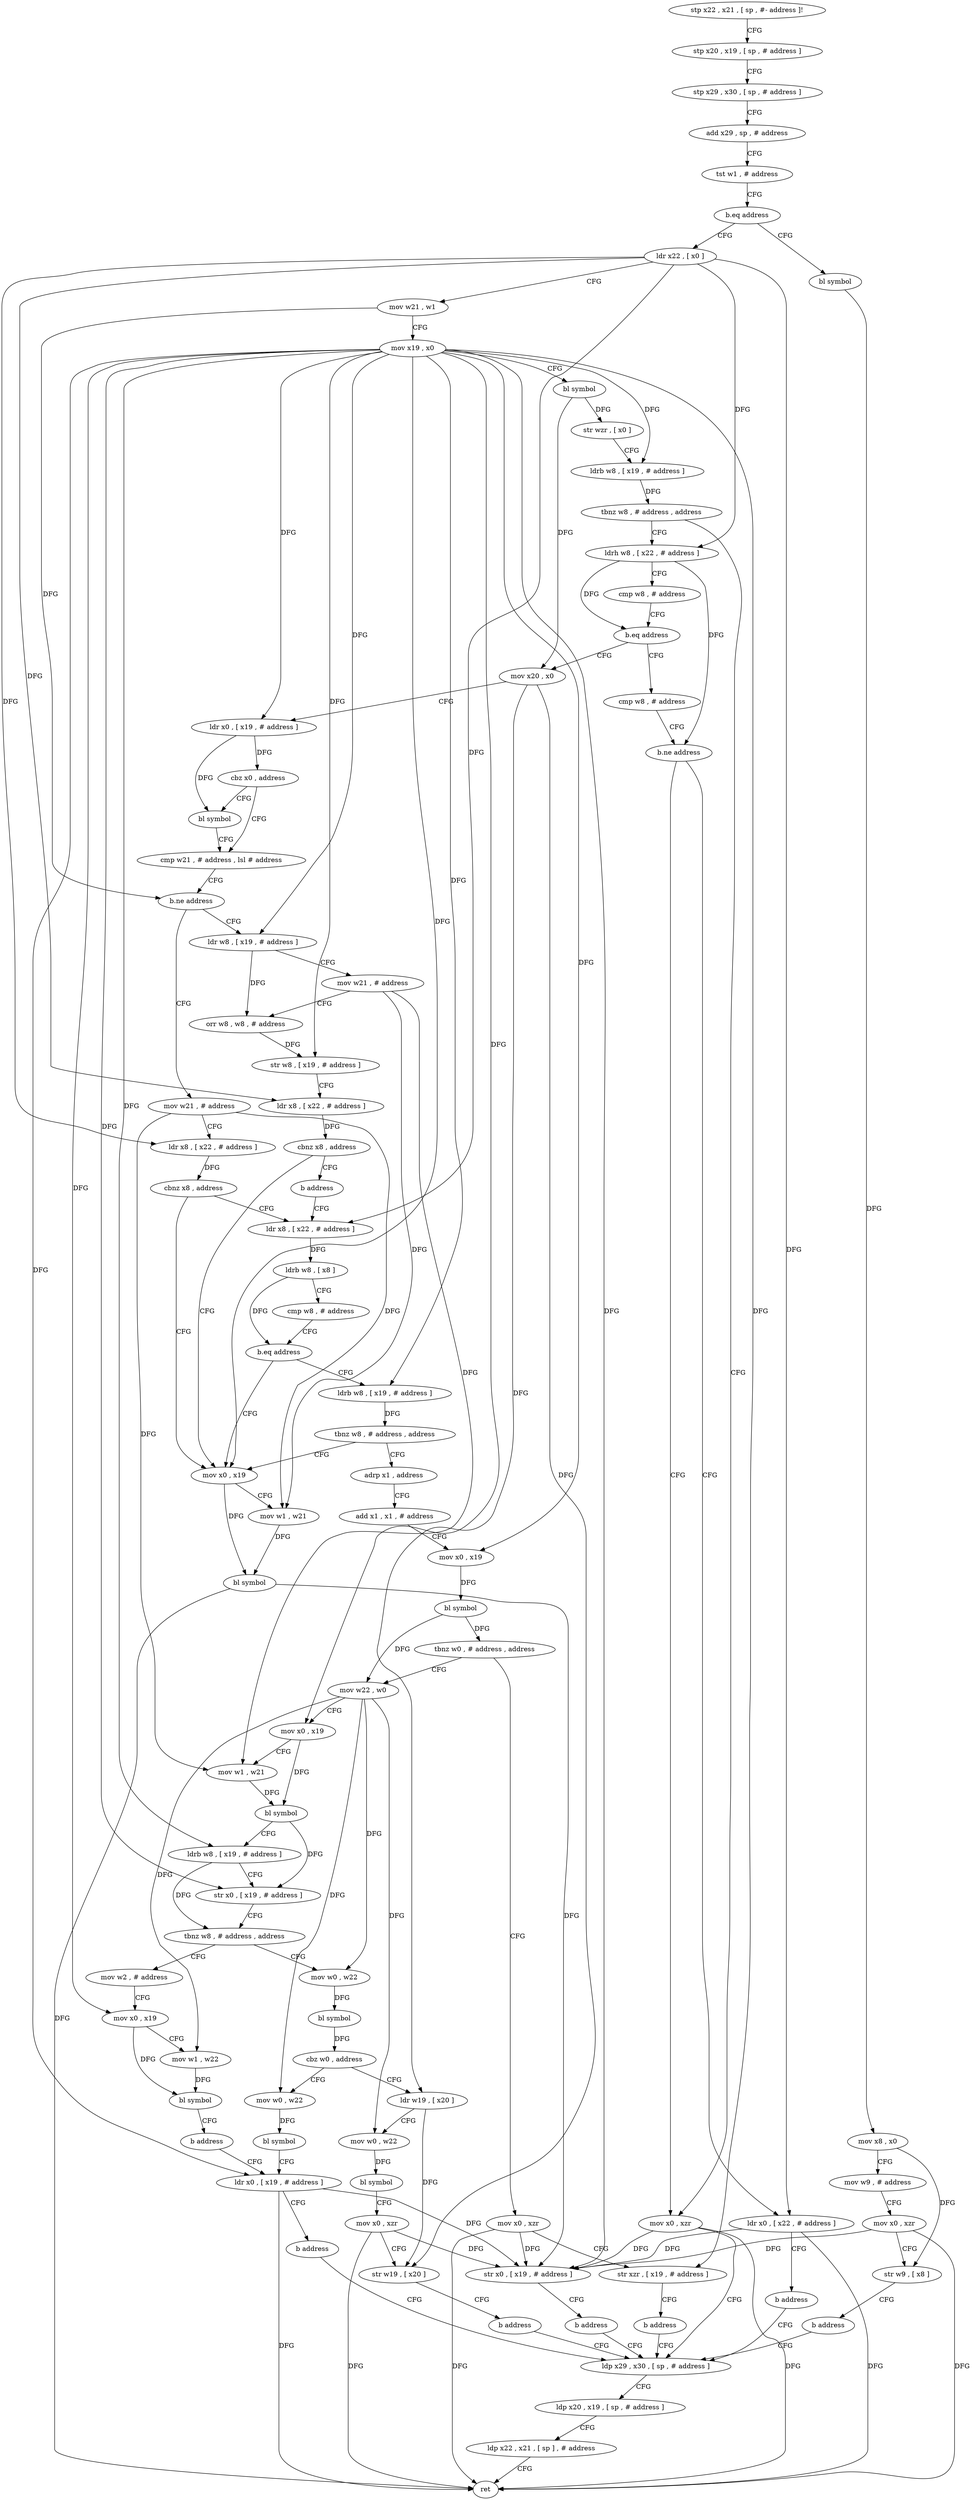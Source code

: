 digraph "func" {
"4215128" [label = "stp x22 , x21 , [ sp , #- address ]!" ]
"4215132" [label = "stp x20 , x19 , [ sp , # address ]" ]
"4215136" [label = "stp x29 , x30 , [ sp , # address ]" ]
"4215140" [label = "add x29 , sp , # address" ]
"4215144" [label = "tst w1 , # address" ]
"4215148" [label = "b.eq address" ]
"4215176" [label = "ldr x22 , [ x0 ]" ]
"4215152" [label = "bl symbol" ]
"4215180" [label = "mov w21 , w1" ]
"4215184" [label = "mov x19 , x0" ]
"4215188" [label = "bl symbol" ]
"4215192" [label = "str wzr , [ x0 ]" ]
"4215196" [label = "ldrb w8 , [ x19 , # address ]" ]
"4215200" [label = "tbnz w8 , # address , address" ]
"4215232" [label = "mov x0 , xzr" ]
"4215204" [label = "ldrh w8 , [ x22 , # address ]" ]
"4215156" [label = "mov x8 , x0" ]
"4215160" [label = "mov w9 , # address" ]
"4215164" [label = "mov x0 , xzr" ]
"4215168" [label = "str w9 , [ x8 ]" ]
"4215172" [label = "b address" ]
"4215236" [label = "ldp x29 , x30 , [ sp , # address ]" ]
"4215208" [label = "cmp w8 , # address" ]
"4215212" [label = "b.eq address" ]
"4215252" [label = "mov x20 , x0" ]
"4215216" [label = "cmp w8 , # address" ]
"4215240" [label = "ldp x20 , x19 , [ sp , # address ]" ]
"4215244" [label = "ldp x22 , x21 , [ sp ] , # address" ]
"4215248" [label = "ret" ]
"4215256" [label = "ldr x0 , [ x19 , # address ]" ]
"4215260" [label = "cbz x0 , address" ]
"4215268" [label = "cmp w21 , # address , lsl # address" ]
"4215264" [label = "bl symbol" ]
"4215220" [label = "b.ne address" ]
"4215224" [label = "ldr x0 , [ x22 , # address ]" ]
"4215272" [label = "b.ne address" ]
"4215304" [label = "mov w21 , # address" ]
"4215276" [label = "ldr w8 , [ x19 , # address ]" ]
"4215228" [label = "b address" ]
"4215308" [label = "ldr x8 , [ x22 , # address ]" ]
"4215312" [label = "cbnz x8 , address" ]
"4215424" [label = "mov x0 , x19" ]
"4215316" [label = "ldr x8 , [ x22 , # address ]" ]
"4215280" [label = "mov w21 , # address" ]
"4215284" [label = "orr w8 , w8 , # address" ]
"4215288" [label = "str w8 , [ x19 , # address ]" ]
"4215292" [label = "ldr x8 , [ x22 , # address ]" ]
"4215296" [label = "cbnz x8 , address" ]
"4215300" [label = "b address" ]
"4215428" [label = "mov w1 , w21" ]
"4215432" [label = "bl symbol" ]
"4215436" [label = "str x0 , [ x19 , # address ]" ]
"4215440" [label = "b address" ]
"4215320" [label = "ldrb w8 , [ x8 ]" ]
"4215324" [label = "cmp w8 , # address" ]
"4215328" [label = "b.eq address" ]
"4215332" [label = "ldrb w8 , [ x19 , # address ]" ]
"4215336" [label = "tbnz w8 , # address , address" ]
"4215340" [label = "adrp x1 , address" ]
"4215344" [label = "add x1 , x1 , # address" ]
"4215348" [label = "mov x0 , x19" ]
"4215352" [label = "bl symbol" ]
"4215356" [label = "tbnz w0 , # address , address" ]
"4215444" [label = "mov x0 , xzr" ]
"4215360" [label = "mov w22 , w0" ]
"4215448" [label = "str xzr , [ x19 , # address ]" ]
"4215452" [label = "b address" ]
"4215364" [label = "mov x0 , x19" ]
"4215368" [label = "mov w1 , w21" ]
"4215372" [label = "bl symbol" ]
"4215376" [label = "ldrb w8 , [ x19 , # address ]" ]
"4215380" [label = "str x0 , [ x19 , # address ]" ]
"4215384" [label = "tbnz w8 , # address , address" ]
"4215456" [label = "mov w2 , # address" ]
"4215388" [label = "mov w0 , w22" ]
"4215460" [label = "mov x0 , x19" ]
"4215464" [label = "mov w1 , w22" ]
"4215468" [label = "bl symbol" ]
"4215472" [label = "b address" ]
"4215484" [label = "ldr x0 , [ x19 , # address ]" ]
"4215392" [label = "bl symbol" ]
"4215396" [label = "cbz w0 , address" ]
"4215476" [label = "mov w0 , w22" ]
"4215400" [label = "ldr w19 , [ x20 ]" ]
"4215488" [label = "b address" ]
"4215480" [label = "bl symbol" ]
"4215404" [label = "mov w0 , w22" ]
"4215408" [label = "bl symbol" ]
"4215412" [label = "mov x0 , xzr" ]
"4215416" [label = "str w19 , [ x20 ]" ]
"4215420" [label = "b address" ]
"4215128" -> "4215132" [ label = "CFG" ]
"4215132" -> "4215136" [ label = "CFG" ]
"4215136" -> "4215140" [ label = "CFG" ]
"4215140" -> "4215144" [ label = "CFG" ]
"4215144" -> "4215148" [ label = "CFG" ]
"4215148" -> "4215176" [ label = "CFG" ]
"4215148" -> "4215152" [ label = "CFG" ]
"4215176" -> "4215180" [ label = "CFG" ]
"4215176" -> "4215204" [ label = "DFG" ]
"4215176" -> "4215224" [ label = "DFG" ]
"4215176" -> "4215308" [ label = "DFG" ]
"4215176" -> "4215292" [ label = "DFG" ]
"4215176" -> "4215316" [ label = "DFG" ]
"4215152" -> "4215156" [ label = "DFG" ]
"4215180" -> "4215184" [ label = "CFG" ]
"4215180" -> "4215272" [ label = "DFG" ]
"4215184" -> "4215188" [ label = "CFG" ]
"4215184" -> "4215196" [ label = "DFG" ]
"4215184" -> "4215256" [ label = "DFG" ]
"4215184" -> "4215276" [ label = "DFG" ]
"4215184" -> "4215288" [ label = "DFG" ]
"4215184" -> "4215424" [ label = "DFG" ]
"4215184" -> "4215436" [ label = "DFG" ]
"4215184" -> "4215332" [ label = "DFG" ]
"4215184" -> "4215348" [ label = "DFG" ]
"4215184" -> "4215448" [ label = "DFG" ]
"4215184" -> "4215364" [ label = "DFG" ]
"4215184" -> "4215376" [ label = "DFG" ]
"4215184" -> "4215380" [ label = "DFG" ]
"4215184" -> "4215460" [ label = "DFG" ]
"4215184" -> "4215484" [ label = "DFG" ]
"4215188" -> "4215192" [ label = "DFG" ]
"4215188" -> "4215252" [ label = "DFG" ]
"4215192" -> "4215196" [ label = "CFG" ]
"4215196" -> "4215200" [ label = "DFG" ]
"4215200" -> "4215232" [ label = "CFG" ]
"4215200" -> "4215204" [ label = "CFG" ]
"4215232" -> "4215236" [ label = "CFG" ]
"4215232" -> "4215248" [ label = "DFG" ]
"4215232" -> "4215436" [ label = "DFG" ]
"4215204" -> "4215208" [ label = "CFG" ]
"4215204" -> "4215212" [ label = "DFG" ]
"4215204" -> "4215220" [ label = "DFG" ]
"4215156" -> "4215160" [ label = "CFG" ]
"4215156" -> "4215168" [ label = "DFG" ]
"4215160" -> "4215164" [ label = "CFG" ]
"4215164" -> "4215168" [ label = "CFG" ]
"4215164" -> "4215248" [ label = "DFG" ]
"4215164" -> "4215436" [ label = "DFG" ]
"4215168" -> "4215172" [ label = "CFG" ]
"4215172" -> "4215236" [ label = "CFG" ]
"4215236" -> "4215240" [ label = "CFG" ]
"4215208" -> "4215212" [ label = "CFG" ]
"4215212" -> "4215252" [ label = "CFG" ]
"4215212" -> "4215216" [ label = "CFG" ]
"4215252" -> "4215256" [ label = "CFG" ]
"4215252" -> "4215400" [ label = "DFG" ]
"4215252" -> "4215416" [ label = "DFG" ]
"4215216" -> "4215220" [ label = "CFG" ]
"4215240" -> "4215244" [ label = "CFG" ]
"4215244" -> "4215248" [ label = "CFG" ]
"4215256" -> "4215260" [ label = "DFG" ]
"4215256" -> "4215264" [ label = "DFG" ]
"4215260" -> "4215268" [ label = "CFG" ]
"4215260" -> "4215264" [ label = "CFG" ]
"4215268" -> "4215272" [ label = "CFG" ]
"4215264" -> "4215268" [ label = "CFG" ]
"4215220" -> "4215232" [ label = "CFG" ]
"4215220" -> "4215224" [ label = "CFG" ]
"4215224" -> "4215228" [ label = "CFG" ]
"4215224" -> "4215248" [ label = "DFG" ]
"4215224" -> "4215436" [ label = "DFG" ]
"4215272" -> "4215304" [ label = "CFG" ]
"4215272" -> "4215276" [ label = "CFG" ]
"4215304" -> "4215308" [ label = "CFG" ]
"4215304" -> "4215428" [ label = "DFG" ]
"4215304" -> "4215368" [ label = "DFG" ]
"4215276" -> "4215280" [ label = "CFG" ]
"4215276" -> "4215284" [ label = "DFG" ]
"4215228" -> "4215236" [ label = "CFG" ]
"4215308" -> "4215312" [ label = "DFG" ]
"4215312" -> "4215424" [ label = "CFG" ]
"4215312" -> "4215316" [ label = "CFG" ]
"4215424" -> "4215428" [ label = "CFG" ]
"4215424" -> "4215432" [ label = "DFG" ]
"4215316" -> "4215320" [ label = "DFG" ]
"4215280" -> "4215284" [ label = "CFG" ]
"4215280" -> "4215428" [ label = "DFG" ]
"4215280" -> "4215368" [ label = "DFG" ]
"4215284" -> "4215288" [ label = "DFG" ]
"4215288" -> "4215292" [ label = "CFG" ]
"4215292" -> "4215296" [ label = "DFG" ]
"4215296" -> "4215424" [ label = "CFG" ]
"4215296" -> "4215300" [ label = "CFG" ]
"4215300" -> "4215316" [ label = "CFG" ]
"4215428" -> "4215432" [ label = "DFG" ]
"4215432" -> "4215436" [ label = "DFG" ]
"4215432" -> "4215248" [ label = "DFG" ]
"4215436" -> "4215440" [ label = "CFG" ]
"4215440" -> "4215236" [ label = "CFG" ]
"4215320" -> "4215324" [ label = "CFG" ]
"4215320" -> "4215328" [ label = "DFG" ]
"4215324" -> "4215328" [ label = "CFG" ]
"4215328" -> "4215424" [ label = "CFG" ]
"4215328" -> "4215332" [ label = "CFG" ]
"4215332" -> "4215336" [ label = "DFG" ]
"4215336" -> "4215424" [ label = "CFG" ]
"4215336" -> "4215340" [ label = "CFG" ]
"4215340" -> "4215344" [ label = "CFG" ]
"4215344" -> "4215348" [ label = "CFG" ]
"4215348" -> "4215352" [ label = "DFG" ]
"4215352" -> "4215356" [ label = "DFG" ]
"4215352" -> "4215360" [ label = "DFG" ]
"4215356" -> "4215444" [ label = "CFG" ]
"4215356" -> "4215360" [ label = "CFG" ]
"4215444" -> "4215448" [ label = "CFG" ]
"4215444" -> "4215436" [ label = "DFG" ]
"4215444" -> "4215248" [ label = "DFG" ]
"4215360" -> "4215364" [ label = "CFG" ]
"4215360" -> "4215464" [ label = "DFG" ]
"4215360" -> "4215388" [ label = "DFG" ]
"4215360" -> "4215476" [ label = "DFG" ]
"4215360" -> "4215404" [ label = "DFG" ]
"4215448" -> "4215452" [ label = "CFG" ]
"4215452" -> "4215236" [ label = "CFG" ]
"4215364" -> "4215368" [ label = "CFG" ]
"4215364" -> "4215372" [ label = "DFG" ]
"4215368" -> "4215372" [ label = "DFG" ]
"4215372" -> "4215376" [ label = "CFG" ]
"4215372" -> "4215380" [ label = "DFG" ]
"4215376" -> "4215380" [ label = "CFG" ]
"4215376" -> "4215384" [ label = "DFG" ]
"4215380" -> "4215384" [ label = "CFG" ]
"4215384" -> "4215456" [ label = "CFG" ]
"4215384" -> "4215388" [ label = "CFG" ]
"4215456" -> "4215460" [ label = "CFG" ]
"4215388" -> "4215392" [ label = "DFG" ]
"4215460" -> "4215464" [ label = "CFG" ]
"4215460" -> "4215468" [ label = "DFG" ]
"4215464" -> "4215468" [ label = "DFG" ]
"4215468" -> "4215472" [ label = "CFG" ]
"4215472" -> "4215484" [ label = "CFG" ]
"4215484" -> "4215488" [ label = "CFG" ]
"4215484" -> "4215436" [ label = "DFG" ]
"4215484" -> "4215248" [ label = "DFG" ]
"4215392" -> "4215396" [ label = "DFG" ]
"4215396" -> "4215476" [ label = "CFG" ]
"4215396" -> "4215400" [ label = "CFG" ]
"4215476" -> "4215480" [ label = "DFG" ]
"4215400" -> "4215404" [ label = "CFG" ]
"4215400" -> "4215416" [ label = "DFG" ]
"4215488" -> "4215236" [ label = "CFG" ]
"4215480" -> "4215484" [ label = "CFG" ]
"4215404" -> "4215408" [ label = "DFG" ]
"4215408" -> "4215412" [ label = "CFG" ]
"4215412" -> "4215416" [ label = "CFG" ]
"4215412" -> "4215436" [ label = "DFG" ]
"4215412" -> "4215248" [ label = "DFG" ]
"4215416" -> "4215420" [ label = "CFG" ]
"4215420" -> "4215236" [ label = "CFG" ]
}
